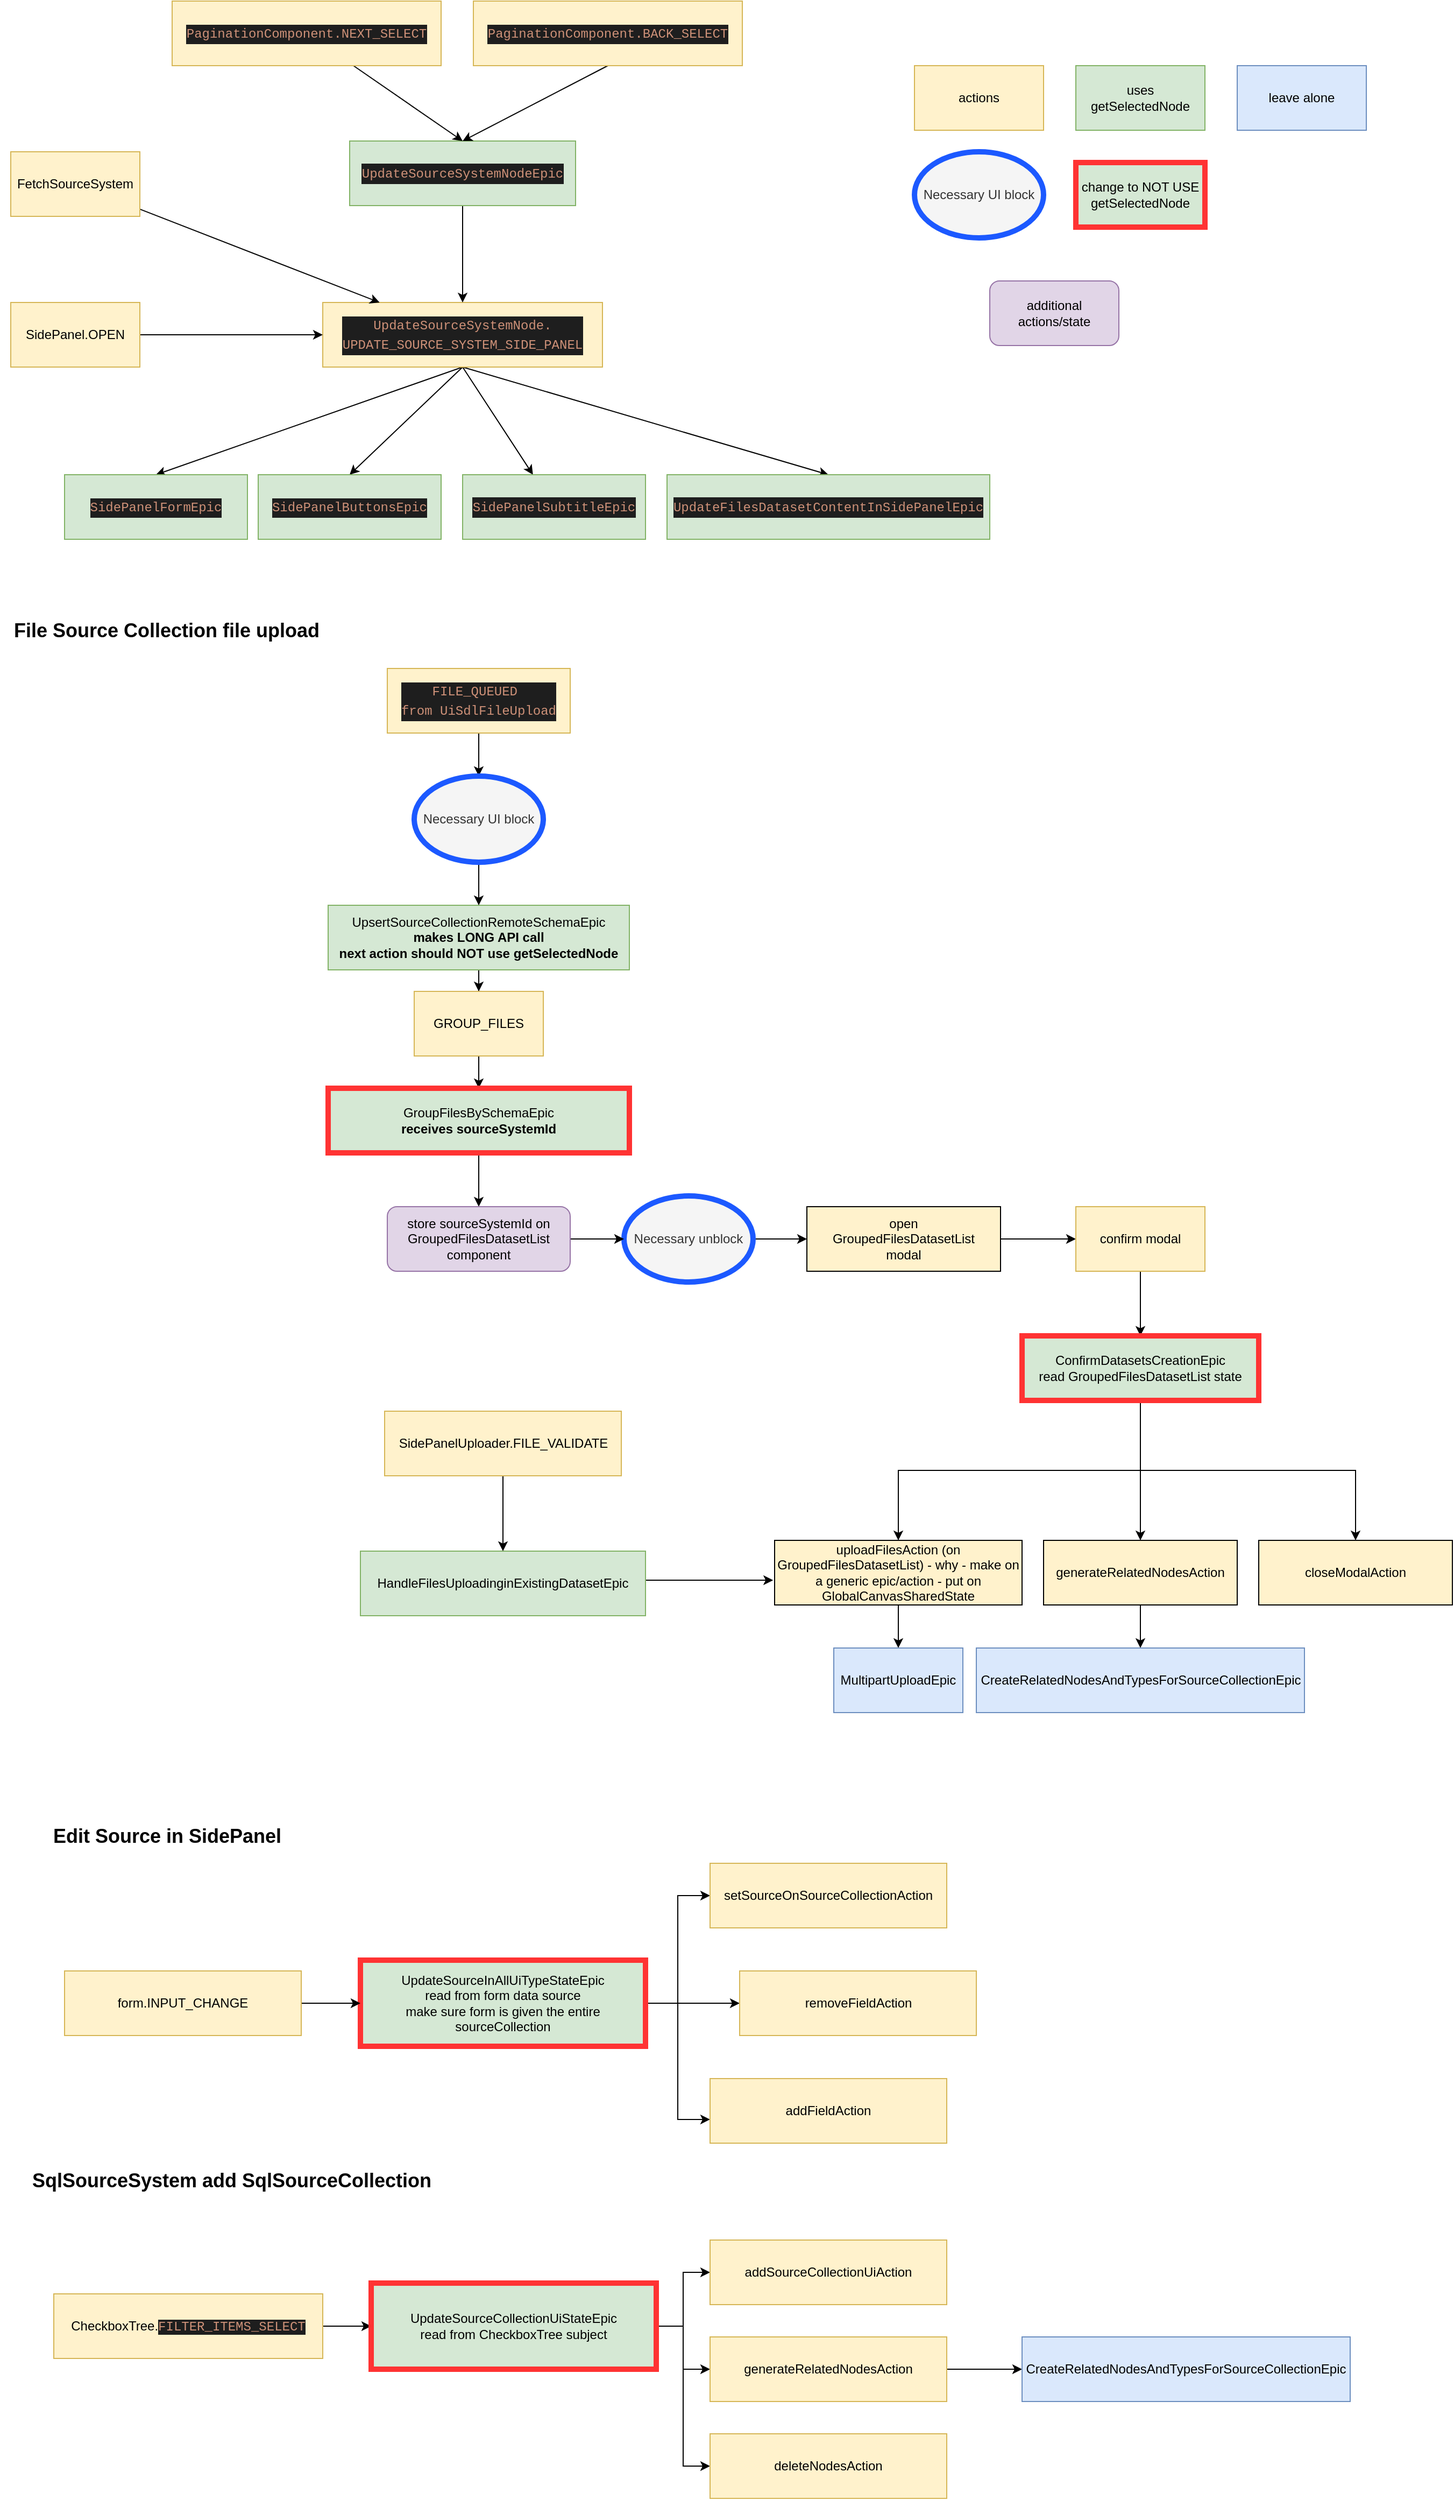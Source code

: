 <mxfile version="15.9.4" type="github">
  <diagram id="98Fgy_vY8vBvvW7fFI1X" name="Page-1">
    <mxGraphModel dx="3346" dy="2949" grid="1" gridSize="10" guides="1" tooltips="1" connect="1" arrows="1" fold="1" page="1" pageScale="1" pageWidth="850" pageHeight="1100" math="0" shadow="0">
      <root>
        <mxCell id="0" />
        <mxCell id="1" parent="0" />
        <mxCell id="Hl1lPG2P-sdQ_9F0dH6l-14" style="rounded=0;orthogonalLoop=1;jettySize=auto;html=1;exitX=0.5;exitY=1;exitDx=0;exitDy=0;" parent="1" source="Hl1lPG2P-sdQ_9F0dH6l-3" target="Hl1lPG2P-sdQ_9F0dH6l-11" edge="1">
          <mxGeometry relative="1" as="geometry" />
        </mxCell>
        <mxCell id="Hl1lPG2P-sdQ_9F0dH6l-17" style="edgeStyle=none;orthogonalLoop=1;jettySize=auto;html=1;exitX=0.5;exitY=1;exitDx=0;exitDy=0;entryX=0.5;entryY=0;entryDx=0;entryDy=0;" parent="1" source="Hl1lPG2P-sdQ_9F0dH6l-3" target="Hl1lPG2P-sdQ_9F0dH6l-9" edge="1">
          <mxGeometry relative="1" as="geometry" />
        </mxCell>
        <mxCell id="Hl1lPG2P-sdQ_9F0dH6l-18" style="edgeStyle=none;orthogonalLoop=1;jettySize=auto;html=1;exitX=0.5;exitY=1;exitDx=0;exitDy=0;entryX=0.5;entryY=0;entryDx=0;entryDy=0;" parent="1" source="Hl1lPG2P-sdQ_9F0dH6l-3" target="Hl1lPG2P-sdQ_9F0dH6l-8" edge="1">
          <mxGeometry relative="1" as="geometry" />
        </mxCell>
        <mxCell id="Hl1lPG2P-sdQ_9F0dH6l-19" style="edgeStyle=none;orthogonalLoop=1;jettySize=auto;html=1;exitX=0.5;exitY=1;exitDx=0;exitDy=0;entryX=0.5;entryY=0;entryDx=0;entryDy=0;" parent="1" source="Hl1lPG2P-sdQ_9F0dH6l-3" target="Hl1lPG2P-sdQ_9F0dH6l-15" edge="1">
          <mxGeometry relative="1" as="geometry" />
        </mxCell>
        <mxCell id="Hl1lPG2P-sdQ_9F0dH6l-3" value="&lt;div style=&quot;color: rgb(212 , 212 , 212) ; background-color: rgb(30 , 30 , 30) ; font-family: &amp;#34;menlo&amp;#34; , &amp;#34;monaco&amp;#34; , &amp;#34;courier new&amp;#34; , monospace ; line-height: 18px&quot;&gt;&lt;span style=&quot;color: #ce9178&quot;&gt;UpdateSourceSystemNode.&lt;br&gt;UPDATE_SOURCE_SYSTEM_SIDE_PANEL&lt;/span&gt;&lt;/div&gt;" style="rounded=0;whiteSpace=wrap;html=1;fillColor=#fff2cc;strokeColor=#d6b656;" parent="1" vertex="1">
          <mxGeometry x="340" y="50" width="260" height="60" as="geometry" />
        </mxCell>
        <mxCell id="Hl1lPG2P-sdQ_9F0dH6l-7" value="" style="edgeStyle=orthogonalEdgeStyle;rounded=0;orthogonalLoop=1;jettySize=auto;html=1;" parent="1" source="Hl1lPG2P-sdQ_9F0dH6l-6" target="Hl1lPG2P-sdQ_9F0dH6l-3" edge="1">
          <mxGeometry relative="1" as="geometry" />
        </mxCell>
        <mxCell id="Hl1lPG2P-sdQ_9F0dH6l-6" value="SidePanel.OPEN" style="rounded=0;whiteSpace=wrap;html=1;fillColor=#fff2cc;strokeColor=#d6b656;" parent="1" vertex="1">
          <mxGeometry x="50" y="50" width="120" height="60" as="geometry" />
        </mxCell>
        <mxCell id="Hl1lPG2P-sdQ_9F0dH6l-8" value="&lt;div style=&quot;color: rgb(212 , 212 , 212) ; background-color: rgb(30 , 30 , 30) ; font-family: &amp;#34;menlo&amp;#34; , &amp;#34;monaco&amp;#34; , &amp;#34;courier new&amp;#34; , monospace ; line-height: 18px&quot;&gt;&lt;span style=&quot;color: #ce9178&quot;&gt;SidePanelFormEpic&lt;/span&gt;&lt;/div&gt;" style="rounded=0;whiteSpace=wrap;html=1;fillColor=#d5e8d4;strokeColor=#82b366;" parent="1" vertex="1">
          <mxGeometry x="100" y="210" width="170" height="60" as="geometry" />
        </mxCell>
        <mxCell id="Hl1lPG2P-sdQ_9F0dH6l-9" value="&lt;div style=&quot;color: rgb(212 , 212 , 212) ; background-color: rgb(30 , 30 , 30) ; font-family: &amp;#34;menlo&amp;#34; , &amp;#34;monaco&amp;#34; , &amp;#34;courier new&amp;#34; , monospace ; line-height: 18px&quot;&gt;&lt;div style=&quot;font-family: &amp;#34;menlo&amp;#34; , &amp;#34;monaco&amp;#34; , &amp;#34;courier new&amp;#34; , monospace ; line-height: 18px&quot;&gt;&lt;span style=&quot;color: #ce9178&quot;&gt;SidePanelButtonsEpic&lt;/span&gt;&lt;/div&gt;&lt;/div&gt;" style="rounded=0;whiteSpace=wrap;html=1;fillColor=#d5e8d4;strokeColor=#82b366;" parent="1" vertex="1">
          <mxGeometry x="280" y="210" width="170" height="60" as="geometry" />
        </mxCell>
        <mxCell id="Hl1lPG2P-sdQ_9F0dH6l-11" value="&lt;div style=&quot;background-color: rgb(30 , 30 , 30) ; line-height: 18px&quot;&gt;&lt;div style=&quot;line-height: 18px&quot;&gt;&lt;font color=&quot;#ce9178&quot; face=&quot;menlo, monaco, courier new, monospace&quot;&gt;SidePanelSubtitleEpic&lt;/font&gt;&lt;br&gt;&lt;/div&gt;&lt;/div&gt;" style="rounded=0;whiteSpace=wrap;html=1;fillColor=#d5e8d4;strokeColor=#82b366;" parent="1" vertex="1">
          <mxGeometry x="470" y="210" width="170" height="60" as="geometry" />
        </mxCell>
        <mxCell id="Hl1lPG2P-sdQ_9F0dH6l-15" value="&lt;div style=&quot;background-color: rgb(30 , 30 , 30) ; line-height: 18px&quot;&gt;&lt;div style=&quot;line-height: 18px&quot;&gt;&lt;font color=&quot;#ce9178&quot; face=&quot;menlo, monaco, courier new, monospace&quot;&gt;UpdateFilesDatasetContentInSidePanelEpic&lt;/font&gt;&lt;br&gt;&lt;/div&gt;&lt;/div&gt;" style="rounded=0;whiteSpace=wrap;html=1;fillColor=#d5e8d4;strokeColor=#82b366;" parent="1" vertex="1">
          <mxGeometry x="660" y="210" width="300" height="60" as="geometry" />
        </mxCell>
        <mxCell id="Hl1lPG2P-sdQ_9F0dH6l-21" value="" style="edgeStyle=none;orthogonalLoop=1;jettySize=auto;html=1;" parent="1" source="Hl1lPG2P-sdQ_9F0dH6l-20" target="Hl1lPG2P-sdQ_9F0dH6l-3" edge="1">
          <mxGeometry relative="1" as="geometry" />
        </mxCell>
        <mxCell id="Hl1lPG2P-sdQ_9F0dH6l-20" value="FetchSourceSystem" style="rounded=0;whiteSpace=wrap;html=1;fillColor=#fff2cc;strokeColor=#d6b656;" parent="1" vertex="1">
          <mxGeometry x="50" y="-90" width="120" height="60" as="geometry" />
        </mxCell>
        <mxCell id="Hl1lPG2P-sdQ_9F0dH6l-23" value="" style="edgeStyle=none;orthogonalLoop=1;jettySize=auto;html=1;" parent="1" source="Hl1lPG2P-sdQ_9F0dH6l-22" target="Hl1lPG2P-sdQ_9F0dH6l-3" edge="1">
          <mxGeometry relative="1" as="geometry" />
        </mxCell>
        <mxCell id="Hl1lPG2P-sdQ_9F0dH6l-22" value="&lt;div style=&quot;background-color: rgb(30 , 30 , 30) ; line-height: 18px&quot;&gt;&lt;div style=&quot;line-height: 18px&quot;&gt;&lt;font color=&quot;#ce9178&quot; face=&quot;menlo, monaco, courier new, monospace&quot;&gt;UpdateSourceSystemNodeEpic&lt;/font&gt;&lt;br&gt;&lt;/div&gt;&lt;/div&gt;" style="rounded=0;whiteSpace=wrap;html=1;fillColor=#d5e8d4;strokeColor=#82b366;" parent="1" vertex="1">
          <mxGeometry x="365" y="-100" width="210" height="60" as="geometry" />
        </mxCell>
        <mxCell id="Hl1lPG2P-sdQ_9F0dH6l-27" style="edgeStyle=none;orthogonalLoop=1;jettySize=auto;html=1;entryX=0.5;entryY=0;entryDx=0;entryDy=0;" parent="1" source="Hl1lPG2P-sdQ_9F0dH6l-24" target="Hl1lPG2P-sdQ_9F0dH6l-22" edge="1">
          <mxGeometry relative="1" as="geometry" />
        </mxCell>
        <mxCell id="Hl1lPG2P-sdQ_9F0dH6l-24" value="&lt;div style=&quot;color: rgb(212 , 212 , 212) ; background-color: rgb(30 , 30 , 30) ; font-family: &amp;#34;menlo&amp;#34; , &amp;#34;monaco&amp;#34; , &amp;#34;courier new&amp;#34; , monospace ; line-height: 18px&quot;&gt;&lt;span style=&quot;color: #ce9178&quot;&gt;PaginationComponent.NEXT_SELECT&lt;/span&gt;&lt;/div&gt;" style="rounded=0;whiteSpace=wrap;html=1;fillColor=#fff2cc;strokeColor=#d6b656;" parent="1" vertex="1">
          <mxGeometry x="200" y="-230" width="250" height="60" as="geometry" />
        </mxCell>
        <mxCell id="Hl1lPG2P-sdQ_9F0dH6l-28" style="edgeStyle=none;orthogonalLoop=1;jettySize=auto;html=1;exitX=0.5;exitY=1;exitDx=0;exitDy=0;" parent="1" source="Hl1lPG2P-sdQ_9F0dH6l-25" edge="1">
          <mxGeometry relative="1" as="geometry">
            <mxPoint x="470" y="-100" as="targetPoint" />
          </mxGeometry>
        </mxCell>
        <mxCell id="Hl1lPG2P-sdQ_9F0dH6l-25" value="&lt;div style=&quot;color: rgb(212 , 212 , 212) ; background-color: rgb(30 , 30 , 30) ; font-family: &amp;#34;menlo&amp;#34; , &amp;#34;monaco&amp;#34; , &amp;#34;courier new&amp;#34; , monospace ; line-height: 18px&quot;&gt;&lt;span style=&quot;color: #ce9178&quot;&gt;PaginationComponent.BACK_SELECT&lt;/span&gt;&lt;/div&gt;" style="rounded=0;whiteSpace=wrap;html=1;fillColor=#fff2cc;strokeColor=#d6b656;" parent="1" vertex="1">
          <mxGeometry x="480" y="-230" width="250" height="60" as="geometry" />
        </mxCell>
        <mxCell id="Hl1lPG2P-sdQ_9F0dH6l-26" style="edgeStyle=none;orthogonalLoop=1;jettySize=auto;html=1;exitX=0.75;exitY=1;exitDx=0;exitDy=0;" parent="1" source="Hl1lPG2P-sdQ_9F0dH6l-24" target="Hl1lPG2P-sdQ_9F0dH6l-24" edge="1">
          <mxGeometry relative="1" as="geometry" />
        </mxCell>
        <mxCell id="2Yz-atDgkZcWUU1kS4eH-4" value="" style="edgeStyle=orthogonalEdgeStyle;rounded=0;orthogonalLoop=1;jettySize=auto;html=1;" edge="1" parent="1" source="2Yz-atDgkZcWUU1kS4eH-1" target="2Yz-atDgkZcWUU1kS4eH-2">
          <mxGeometry relative="1" as="geometry" />
        </mxCell>
        <mxCell id="2Yz-atDgkZcWUU1kS4eH-1" value="UpsertSourceCollectionRemoteSchemaEpic&lt;br&gt;&lt;b&gt;makes LONG API call&lt;br&gt;next action should NOT use getSelectedNode&lt;br&gt;&lt;/b&gt;" style="rounded=0;whiteSpace=wrap;html=1;fillColor=#d5e8d4;strokeColor=#82b366;" vertex="1" parent="1">
          <mxGeometry x="345" y="610" width="280" height="60" as="geometry" />
        </mxCell>
        <mxCell id="2Yz-atDgkZcWUU1kS4eH-6" value="" style="edgeStyle=orthogonalEdgeStyle;rounded=0;orthogonalLoop=1;jettySize=auto;html=1;" edge="1" parent="1" source="2Yz-atDgkZcWUU1kS4eH-2" target="2Yz-atDgkZcWUU1kS4eH-5">
          <mxGeometry relative="1" as="geometry" />
        </mxCell>
        <mxCell id="2Yz-atDgkZcWUU1kS4eH-2" value="GROUP_FILES" style="rounded=0;whiteSpace=wrap;html=1;fillColor=#fff2cc;strokeColor=#d6b656;" vertex="1" parent="1">
          <mxGeometry x="425" y="690" width="120" height="60" as="geometry" />
        </mxCell>
        <mxCell id="2Yz-atDgkZcWUU1kS4eH-3" value="&lt;font style=&quot;font-size: 18px&quot;&gt;&lt;b&gt;File Source Collection file upload&lt;/b&gt;&lt;/font&gt;" style="text;html=1;strokeColor=none;fillColor=none;align=center;verticalAlign=middle;whiteSpace=wrap;rounded=0;" vertex="1" parent="1">
          <mxGeometry x="40" y="340" width="310" height="30" as="geometry" />
        </mxCell>
        <mxCell id="2Yz-atDgkZcWUU1kS4eH-26" value="" style="edgeStyle=orthogonalEdgeStyle;rounded=0;orthogonalLoop=1;jettySize=auto;html=1;" edge="1" parent="1" source="2Yz-atDgkZcWUU1kS4eH-5" target="2Yz-atDgkZcWUU1kS4eH-25">
          <mxGeometry relative="1" as="geometry" />
        </mxCell>
        <mxCell id="2Yz-atDgkZcWUU1kS4eH-5" value="GroupFilesBySchemaEpic&lt;br&gt;&lt;b&gt;receives sourceSystemId&lt;/b&gt;" style="rounded=0;whiteSpace=wrap;html=1;fillColor=#d5e8d4;strokeColor=#FF3333;strokeWidth=5;" vertex="1" parent="1">
          <mxGeometry x="345" y="780" width="280" height="60" as="geometry" />
        </mxCell>
        <mxCell id="2Yz-atDgkZcWUU1kS4eH-14" value="" style="edgeStyle=orthogonalEdgeStyle;rounded=0;orthogonalLoop=1;jettySize=auto;html=1;" edge="1" parent="1" source="2Yz-atDgkZcWUU1kS4eH-8" target="2Yz-atDgkZcWUU1kS4eH-13">
          <mxGeometry relative="1" as="geometry" />
        </mxCell>
        <mxCell id="2Yz-atDgkZcWUU1kS4eH-8" value="&lt;div style=&quot;color: rgb(212 , 212 , 212) ; background-color: rgb(30 , 30 , 30) ; font-family: &amp;#34;menlo&amp;#34; , &amp;#34;monaco&amp;#34; , &amp;#34;courier new&amp;#34; , monospace ; font-weight: normal ; font-size: 12px ; line-height: 18px&quot;&gt;&lt;div&gt;&lt;span style=&quot;color: #ce9178&quot;&gt;FILE_QUEUED&amp;nbsp;&lt;br&gt;from UiSdlFileUpload&lt;/span&gt;&lt;/div&gt;&lt;/div&gt;" style="rounded=0;whiteSpace=wrap;html=1;fillColor=#fff2cc;strokeColor=#d6b656;" vertex="1" parent="1">
          <mxGeometry x="400" y="390" width="170" height="60" as="geometry" />
        </mxCell>
        <mxCell id="2Yz-atDgkZcWUU1kS4eH-15" value="" style="edgeStyle=orthogonalEdgeStyle;rounded=0;orthogonalLoop=1;jettySize=auto;html=1;" edge="1" parent="1" source="2Yz-atDgkZcWUU1kS4eH-13" target="2Yz-atDgkZcWUU1kS4eH-1">
          <mxGeometry relative="1" as="geometry" />
        </mxCell>
        <mxCell id="2Yz-atDgkZcWUU1kS4eH-13" value="Necessary UI block" style="ellipse;whiteSpace=wrap;html=1;strokeColor=#1C59FF;strokeWidth=5;fillColor=#f5f5f5;fontColor=#333333;" vertex="1" parent="1">
          <mxGeometry x="425" y="490" width="120" height="80" as="geometry" />
        </mxCell>
        <mxCell id="2Yz-atDgkZcWUU1kS4eH-30" value="" style="edgeStyle=orthogonalEdgeStyle;rounded=0;orthogonalLoop=1;jettySize=auto;html=1;" edge="1" parent="1" source="2Yz-atDgkZcWUU1kS4eH-16" target="2Yz-atDgkZcWUU1kS4eH-29">
          <mxGeometry relative="1" as="geometry" />
        </mxCell>
        <mxCell id="2Yz-atDgkZcWUU1kS4eH-16" value="open&lt;br&gt;GroupedFilesDatasetList&lt;br&gt;modal" style="rounded=0;whiteSpace=wrap;html=1;strokeColor=default;strokeWidth=1;fillColor=#fff2cc;" vertex="1" parent="1">
          <mxGeometry x="790" y="890" width="180" height="60" as="geometry" />
        </mxCell>
        <mxCell id="2Yz-atDgkZcWUU1kS4eH-28" value="" style="edgeStyle=orthogonalEdgeStyle;rounded=0;orthogonalLoop=1;jettySize=auto;html=1;" edge="1" parent="1" source="2Yz-atDgkZcWUU1kS4eH-19" target="2Yz-atDgkZcWUU1kS4eH-16">
          <mxGeometry relative="1" as="geometry" />
        </mxCell>
        <mxCell id="2Yz-atDgkZcWUU1kS4eH-19" value="Necessary unblock" style="ellipse;whiteSpace=wrap;html=1;strokeColor=#1C59FF;strokeWidth=5;fillColor=#f5f5f5;fontColor=#333333;" vertex="1" parent="1">
          <mxGeometry x="620" y="880" width="120" height="80" as="geometry" />
        </mxCell>
        <mxCell id="2Yz-atDgkZcWUU1kS4eH-27" value="" style="edgeStyle=orthogonalEdgeStyle;rounded=0;orthogonalLoop=1;jettySize=auto;html=1;" edge="1" parent="1" source="2Yz-atDgkZcWUU1kS4eH-25" target="2Yz-atDgkZcWUU1kS4eH-19">
          <mxGeometry relative="1" as="geometry" />
        </mxCell>
        <mxCell id="2Yz-atDgkZcWUU1kS4eH-25" value="store sourceSystemId on GroupedFilesDatasetList&lt;br&gt;component" style="rounded=1;whiteSpace=wrap;html=1;strokeColor=#9673a6;strokeWidth=1;fillColor=#e1d5e7;" vertex="1" parent="1">
          <mxGeometry x="400" y="890" width="170" height="60" as="geometry" />
        </mxCell>
        <mxCell id="2Yz-atDgkZcWUU1kS4eH-37" value="" style="edgeStyle=orthogonalEdgeStyle;rounded=0;orthogonalLoop=1;jettySize=auto;html=1;" edge="1" parent="1" source="2Yz-atDgkZcWUU1kS4eH-29" target="2Yz-atDgkZcWUU1kS4eH-33">
          <mxGeometry relative="1" as="geometry" />
        </mxCell>
        <mxCell id="2Yz-atDgkZcWUU1kS4eH-29" value="confirm modal" style="rounded=0;whiteSpace=wrap;html=1;strokeColor=#d6b656;strokeWidth=1;fillColor=#fff2cc;" vertex="1" parent="1">
          <mxGeometry x="1040" y="890" width="120" height="60" as="geometry" />
        </mxCell>
        <mxCell id="2Yz-atDgkZcWUU1kS4eH-43" value="" style="edgeStyle=orthogonalEdgeStyle;rounded=0;orthogonalLoop=1;jettySize=auto;html=1;" edge="1" parent="1" source="2Yz-atDgkZcWUU1kS4eH-33" target="2Yz-atDgkZcWUU1kS4eH-38">
          <mxGeometry relative="1" as="geometry" />
        </mxCell>
        <mxCell id="2Yz-atDgkZcWUU1kS4eH-45" style="edgeStyle=orthogonalEdgeStyle;rounded=0;orthogonalLoop=1;jettySize=auto;html=1;exitX=0.5;exitY=1;exitDx=0;exitDy=0;" edge="1" parent="1" source="2Yz-atDgkZcWUU1kS4eH-33" target="2Yz-atDgkZcWUU1kS4eH-44">
          <mxGeometry relative="1" as="geometry" />
        </mxCell>
        <mxCell id="2Yz-atDgkZcWUU1kS4eH-48" style="edgeStyle=orthogonalEdgeStyle;rounded=0;orthogonalLoop=1;jettySize=auto;html=1;exitX=0.5;exitY=1;exitDx=0;exitDy=0;" edge="1" parent="1" source="2Yz-atDgkZcWUU1kS4eH-33" target="2Yz-atDgkZcWUU1kS4eH-46">
          <mxGeometry relative="1" as="geometry" />
        </mxCell>
        <mxCell id="2Yz-atDgkZcWUU1kS4eH-33" value="ConfirmDatasetsCreationEpic&lt;br&gt;read GroupedFilesDatasetList state" style="rounded=0;whiteSpace=wrap;html=1;fillColor=#d5e8d4;strokeColor=#FF3333;strokeWidth=5;" vertex="1" parent="1">
          <mxGeometry x="990" y="1010" width="220" height="60" as="geometry" />
        </mxCell>
        <mxCell id="2Yz-atDgkZcWUU1kS4eH-42" value="" style="edgeStyle=orthogonalEdgeStyle;rounded=0;orthogonalLoop=1;jettySize=auto;html=1;" edge="1" parent="1" source="2Yz-atDgkZcWUU1kS4eH-38" target="2Yz-atDgkZcWUU1kS4eH-41">
          <mxGeometry relative="1" as="geometry" />
        </mxCell>
        <mxCell id="2Yz-atDgkZcWUU1kS4eH-38" value="uploadFilesAction (on GroupedFilesDatasetList) - why - make on a generic epic/action - put on GlobalCanvasSharedState" style="rounded=0;whiteSpace=wrap;html=1;strokeColor=default;strokeWidth=1;fillColor=#fff2cc;" vertex="1" parent="1">
          <mxGeometry x="760" y="1200" width="230" height="60" as="geometry" />
        </mxCell>
        <mxCell id="2Yz-atDgkZcWUU1kS4eH-41" value="MultipartUploadEpic" style="rounded=0;whiteSpace=wrap;html=1;fillColor=#dae8fc;strokeColor=#6c8ebf;" vertex="1" parent="1">
          <mxGeometry x="815" y="1300" width="120" height="60" as="geometry" />
        </mxCell>
        <mxCell id="2Yz-atDgkZcWUU1kS4eH-44" value="closeModalAction" style="rounded=0;whiteSpace=wrap;html=1;strokeColor=default;strokeWidth=1;fillColor=#fff2cc;" vertex="1" parent="1">
          <mxGeometry x="1210" y="1200" width="180" height="60" as="geometry" />
        </mxCell>
        <mxCell id="2Yz-atDgkZcWUU1kS4eH-49" value="" style="edgeStyle=orthogonalEdgeStyle;rounded=0;orthogonalLoop=1;jettySize=auto;html=1;" edge="1" parent="1" source="2Yz-atDgkZcWUU1kS4eH-46" target="2Yz-atDgkZcWUU1kS4eH-47">
          <mxGeometry relative="1" as="geometry" />
        </mxCell>
        <mxCell id="2Yz-atDgkZcWUU1kS4eH-46" value="generateRelatedNodesAction" style="rounded=0;whiteSpace=wrap;html=1;strokeColor=default;strokeWidth=1;fillColor=#fff2cc;" vertex="1" parent="1">
          <mxGeometry x="1010" y="1200" width="180" height="60" as="geometry" />
        </mxCell>
        <mxCell id="2Yz-atDgkZcWUU1kS4eH-47" value="CreateRelatedNodesAndTypesForSourceCollectionEpic" style="rounded=0;whiteSpace=wrap;html=1;fillColor=#dae8fc;strokeColor=#6c8ebf;" vertex="1" parent="1">
          <mxGeometry x="947.5" y="1300" width="305" height="60" as="geometry" />
        </mxCell>
        <mxCell id="2Yz-atDgkZcWUU1kS4eH-53" style="edgeStyle=orthogonalEdgeStyle;rounded=0;orthogonalLoop=1;jettySize=auto;html=1;entryX=-0.006;entryY=0.617;entryDx=0;entryDy=0;entryPerimeter=0;" edge="1" parent="1" source="2Yz-atDgkZcWUU1kS4eH-51" target="2Yz-atDgkZcWUU1kS4eH-38">
          <mxGeometry relative="1" as="geometry">
            <Array as="points">
              <mxPoint x="640" y="1237" />
            </Array>
          </mxGeometry>
        </mxCell>
        <mxCell id="2Yz-atDgkZcWUU1kS4eH-51" value="HandleFilesUploadinginExistingDatasetEpic" style="rounded=0;whiteSpace=wrap;html=1;fillColor=#d5e8d4;strokeColor=#82b366;" vertex="1" parent="1">
          <mxGeometry x="375" y="1210" width="265" height="60" as="geometry" />
        </mxCell>
        <mxCell id="2Yz-atDgkZcWUU1kS4eH-55" value="" style="edgeStyle=orthogonalEdgeStyle;rounded=0;orthogonalLoop=1;jettySize=auto;html=1;" edge="1" parent="1" source="2Yz-atDgkZcWUU1kS4eH-54" target="2Yz-atDgkZcWUU1kS4eH-51">
          <mxGeometry relative="1" as="geometry" />
        </mxCell>
        <mxCell id="2Yz-atDgkZcWUU1kS4eH-54" value="SidePanelUploader.FILE_VALIDATE" style="rounded=0;whiteSpace=wrap;html=1;strokeColor=#d6b656;strokeWidth=1;fillColor=#fff2cc;" vertex="1" parent="1">
          <mxGeometry x="397.5" y="1080" width="220" height="60" as="geometry" />
        </mxCell>
        <mxCell id="2Yz-atDgkZcWUU1kS4eH-56" value="uses getSelectedNode" style="rounded=0;whiteSpace=wrap;html=1;fillColor=#d5e8d4;strokeColor=#82b366;" vertex="1" parent="1">
          <mxGeometry x="1040" y="-170" width="120" height="60" as="geometry" />
        </mxCell>
        <mxCell id="2Yz-atDgkZcWUU1kS4eH-57" value="change to NOT USE getSelectedNode" style="rounded=0;whiteSpace=wrap;html=1;fillColor=#d5e8d4;strokeColor=#FF3333;strokeWidth=5;" vertex="1" parent="1">
          <mxGeometry x="1040" y="-80" width="120" height="60" as="geometry" />
        </mxCell>
        <mxCell id="2Yz-atDgkZcWUU1kS4eH-58" value="Necessary UI block" style="ellipse;whiteSpace=wrap;html=1;strokeColor=#1C59FF;strokeWidth=5;fillColor=#f5f5f5;fontColor=#333333;" vertex="1" parent="1">
          <mxGeometry x="890" y="-90" width="120" height="80" as="geometry" />
        </mxCell>
        <mxCell id="2Yz-atDgkZcWUU1kS4eH-59" value="additional actions/state" style="rounded=1;whiteSpace=wrap;html=1;strokeColor=#9673a6;strokeWidth=1;fillColor=#e1d5e7;" vertex="1" parent="1">
          <mxGeometry x="960" y="30" width="120" height="60" as="geometry" />
        </mxCell>
        <mxCell id="2Yz-atDgkZcWUU1kS4eH-60" value="actions" style="rounded=0;whiteSpace=wrap;html=1;strokeColor=#d6b656;strokeWidth=1;fillColor=#fff2cc;" vertex="1" parent="1">
          <mxGeometry x="890" y="-170" width="120" height="60" as="geometry" />
        </mxCell>
        <mxCell id="2Yz-atDgkZcWUU1kS4eH-61" value="leave alone" style="rounded=0;whiteSpace=wrap;html=1;fillColor=#dae8fc;strokeColor=#6c8ebf;" vertex="1" parent="1">
          <mxGeometry x="1190" y="-170" width="120" height="60" as="geometry" />
        </mxCell>
        <mxCell id="2Yz-atDgkZcWUU1kS4eH-62" value="&lt;b&gt;SqlSourceSystem add SqlSourceCollection&lt;/b&gt;" style="text;html=1;align=center;verticalAlign=middle;resizable=0;points=[];autosize=1;strokeColor=none;fillColor=none;fontSize=18;" vertex="1" parent="1">
          <mxGeometry x="60" y="1780" width="390" height="30" as="geometry" />
        </mxCell>
        <mxCell id="2Yz-atDgkZcWUU1kS4eH-63" value="&lt;b&gt;Edit Source in SidePanel&lt;/b&gt;" style="text;html=1;align=center;verticalAlign=middle;resizable=0;points=[];autosize=1;strokeColor=none;fillColor=none;fontSize=18;" vertex="1" parent="1">
          <mxGeometry x="80" y="1460" width="230" height="30" as="geometry" />
        </mxCell>
        <mxCell id="2Yz-atDgkZcWUU1kS4eH-71" style="edgeStyle=orthogonalEdgeStyle;rounded=0;orthogonalLoop=1;jettySize=auto;html=1;exitX=1;exitY=0.5;exitDx=0;exitDy=0;entryX=0;entryY=0.5;entryDx=0;entryDy=0;fontSize=18;" edge="1" parent="1" source="2Yz-atDgkZcWUU1kS4eH-64" target="2Yz-atDgkZcWUU1kS4eH-69">
          <mxGeometry relative="1" as="geometry" />
        </mxCell>
        <mxCell id="2Yz-atDgkZcWUU1kS4eH-72" style="edgeStyle=orthogonalEdgeStyle;rounded=0;orthogonalLoop=1;jettySize=auto;html=1;exitX=1;exitY=0.5;exitDx=0;exitDy=0;entryX=0;entryY=0.5;entryDx=0;entryDy=0;fontSize=18;" edge="1" parent="1" source="2Yz-atDgkZcWUU1kS4eH-64" target="2Yz-atDgkZcWUU1kS4eH-68">
          <mxGeometry relative="1" as="geometry" />
        </mxCell>
        <mxCell id="2Yz-atDgkZcWUU1kS4eH-73" style="edgeStyle=orthogonalEdgeStyle;rounded=0;orthogonalLoop=1;jettySize=auto;html=1;exitX=1;exitY=0.5;exitDx=0;exitDy=0;entryX=0;entryY=0.633;entryDx=0;entryDy=0;entryPerimeter=0;fontSize=18;" edge="1" parent="1" source="2Yz-atDgkZcWUU1kS4eH-64" target="2Yz-atDgkZcWUU1kS4eH-67">
          <mxGeometry relative="1" as="geometry" />
        </mxCell>
        <mxCell id="2Yz-atDgkZcWUU1kS4eH-64" value="UpdateSourceInAllUiTypeStateEpic&lt;br&gt;read from form data source&lt;br&gt;make sure form is given the entire sourceCollection" style="rounded=0;whiteSpace=wrap;html=1;fillColor=#d5e8d4;strokeColor=#FF3333;strokeWidth=5;" vertex="1" parent="1">
          <mxGeometry x="375" y="1590" width="265" height="80" as="geometry" />
        </mxCell>
        <mxCell id="2Yz-atDgkZcWUU1kS4eH-66" value="" style="edgeStyle=orthogonalEdgeStyle;rounded=0;orthogonalLoop=1;jettySize=auto;html=1;fontSize=18;" edge="1" parent="1" source="2Yz-atDgkZcWUU1kS4eH-65" target="2Yz-atDgkZcWUU1kS4eH-64">
          <mxGeometry relative="1" as="geometry" />
        </mxCell>
        <mxCell id="2Yz-atDgkZcWUU1kS4eH-65" value="form.INPUT_CHANGE" style="rounded=0;whiteSpace=wrap;html=1;strokeColor=#d6b656;strokeWidth=1;fillColor=#fff2cc;" vertex="1" parent="1">
          <mxGeometry x="100" y="1600" width="220" height="60" as="geometry" />
        </mxCell>
        <mxCell id="2Yz-atDgkZcWUU1kS4eH-67" value="addFieldAction" style="rounded=0;whiteSpace=wrap;html=1;strokeColor=#d6b656;strokeWidth=1;fillColor=#fff2cc;" vertex="1" parent="1">
          <mxGeometry x="700" y="1700" width="220" height="60" as="geometry" />
        </mxCell>
        <mxCell id="2Yz-atDgkZcWUU1kS4eH-68" value="removeFieldAction" style="rounded=0;whiteSpace=wrap;html=1;strokeColor=#d6b656;strokeWidth=1;fillColor=#fff2cc;" vertex="1" parent="1">
          <mxGeometry x="727.5" y="1600" width="220" height="60" as="geometry" />
        </mxCell>
        <mxCell id="2Yz-atDgkZcWUU1kS4eH-69" value="setSourceOnSourceCollectionAction" style="rounded=0;whiteSpace=wrap;html=1;strokeColor=#d6b656;strokeWidth=1;fillColor=#fff2cc;" vertex="1" parent="1">
          <mxGeometry x="700" y="1500" width="220" height="60" as="geometry" />
        </mxCell>
        <mxCell id="2Yz-atDgkZcWUU1kS4eH-85" value="" style="edgeStyle=orthogonalEdgeStyle;rounded=0;orthogonalLoop=1;jettySize=auto;html=1;fontSize=18;" edge="1" parent="1" source="2Yz-atDgkZcWUU1kS4eH-74" target="2Yz-atDgkZcWUU1kS4eH-75">
          <mxGeometry relative="1" as="geometry" />
        </mxCell>
        <mxCell id="2Yz-atDgkZcWUU1kS4eH-74" value="CheckboxTree.&lt;span style=&quot;color: rgb(206 , 145 , 120) ; background-color: rgb(30 , 30 , 30) ; font-family: &amp;#34;menlo&amp;#34; , &amp;#34;monaco&amp;#34; , &amp;#34;courier new&amp;#34; , monospace&quot;&gt;FILTER_ITEMS_SELECT&lt;/span&gt;" style="rounded=0;whiteSpace=wrap;html=1;strokeColor=#d6b656;strokeWidth=1;fillColor=#fff2cc;" vertex="1" parent="1">
          <mxGeometry x="90" y="1900" width="250" height="60" as="geometry" />
        </mxCell>
        <mxCell id="2Yz-atDgkZcWUU1kS4eH-81" style="edgeStyle=orthogonalEdgeStyle;rounded=0;orthogonalLoop=1;jettySize=auto;html=1;exitX=1;exitY=0.5;exitDx=0;exitDy=0;entryX=0;entryY=0.5;entryDx=0;entryDy=0;fontSize=18;" edge="1" parent="1" source="2Yz-atDgkZcWUU1kS4eH-75" target="2Yz-atDgkZcWUU1kS4eH-76">
          <mxGeometry relative="1" as="geometry" />
        </mxCell>
        <mxCell id="2Yz-atDgkZcWUU1kS4eH-82" style="edgeStyle=orthogonalEdgeStyle;rounded=0;orthogonalLoop=1;jettySize=auto;html=1;exitX=1;exitY=0.5;exitDx=0;exitDy=0;entryX=0;entryY=0.5;entryDx=0;entryDy=0;fontSize=18;" edge="1" parent="1" source="2Yz-atDgkZcWUU1kS4eH-75" target="2Yz-atDgkZcWUU1kS4eH-77">
          <mxGeometry relative="1" as="geometry" />
        </mxCell>
        <mxCell id="2Yz-atDgkZcWUU1kS4eH-84" style="edgeStyle=orthogonalEdgeStyle;rounded=0;orthogonalLoop=1;jettySize=auto;html=1;exitX=1;exitY=0.5;exitDx=0;exitDy=0;entryX=0;entryY=0.5;entryDx=0;entryDy=0;fontSize=18;" edge="1" parent="1" source="2Yz-atDgkZcWUU1kS4eH-75" target="2Yz-atDgkZcWUU1kS4eH-83">
          <mxGeometry relative="1" as="geometry" />
        </mxCell>
        <mxCell id="2Yz-atDgkZcWUU1kS4eH-75" value="UpdateSourceCollectionUiStateEpic&lt;br&gt;read from CheckboxTree subject" style="rounded=0;whiteSpace=wrap;html=1;fillColor=#d5e8d4;strokeColor=#FF3333;strokeWidth=5;" vertex="1" parent="1">
          <mxGeometry x="385" y="1890" width="265" height="80" as="geometry" />
        </mxCell>
        <mxCell id="2Yz-atDgkZcWUU1kS4eH-76" value="addSourceCollectionUiAction" style="rounded=0;whiteSpace=wrap;html=1;strokeColor=#d6b656;strokeWidth=1;fillColor=#fff2cc;" vertex="1" parent="1">
          <mxGeometry x="700" y="1850" width="220" height="60" as="geometry" />
        </mxCell>
        <mxCell id="2Yz-atDgkZcWUU1kS4eH-79" value="" style="edgeStyle=orthogonalEdgeStyle;rounded=0;orthogonalLoop=1;jettySize=auto;html=1;fontSize=18;" edge="1" parent="1" source="2Yz-atDgkZcWUU1kS4eH-77" target="2Yz-atDgkZcWUU1kS4eH-78">
          <mxGeometry relative="1" as="geometry" />
        </mxCell>
        <mxCell id="2Yz-atDgkZcWUU1kS4eH-77" value="generateRelatedNodesAction" style="rounded=0;whiteSpace=wrap;html=1;strokeColor=#d6b656;strokeWidth=1;fillColor=#fff2cc;" vertex="1" parent="1">
          <mxGeometry x="700" y="1940" width="220" height="60" as="geometry" />
        </mxCell>
        <mxCell id="2Yz-atDgkZcWUU1kS4eH-78" value="CreateRelatedNodesAndTypesForSourceCollectionEpic" style="rounded=0;whiteSpace=wrap;html=1;fillColor=#dae8fc;strokeColor=#6c8ebf;" vertex="1" parent="1">
          <mxGeometry x="990" y="1940" width="305" height="60" as="geometry" />
        </mxCell>
        <mxCell id="2Yz-atDgkZcWUU1kS4eH-83" value="deleteNodesAction" style="rounded=0;whiteSpace=wrap;html=1;strokeColor=#d6b656;strokeWidth=1;fillColor=#fff2cc;" vertex="1" parent="1">
          <mxGeometry x="700" y="2030" width="220" height="60" as="geometry" />
        </mxCell>
      </root>
    </mxGraphModel>
  </diagram>
</mxfile>
